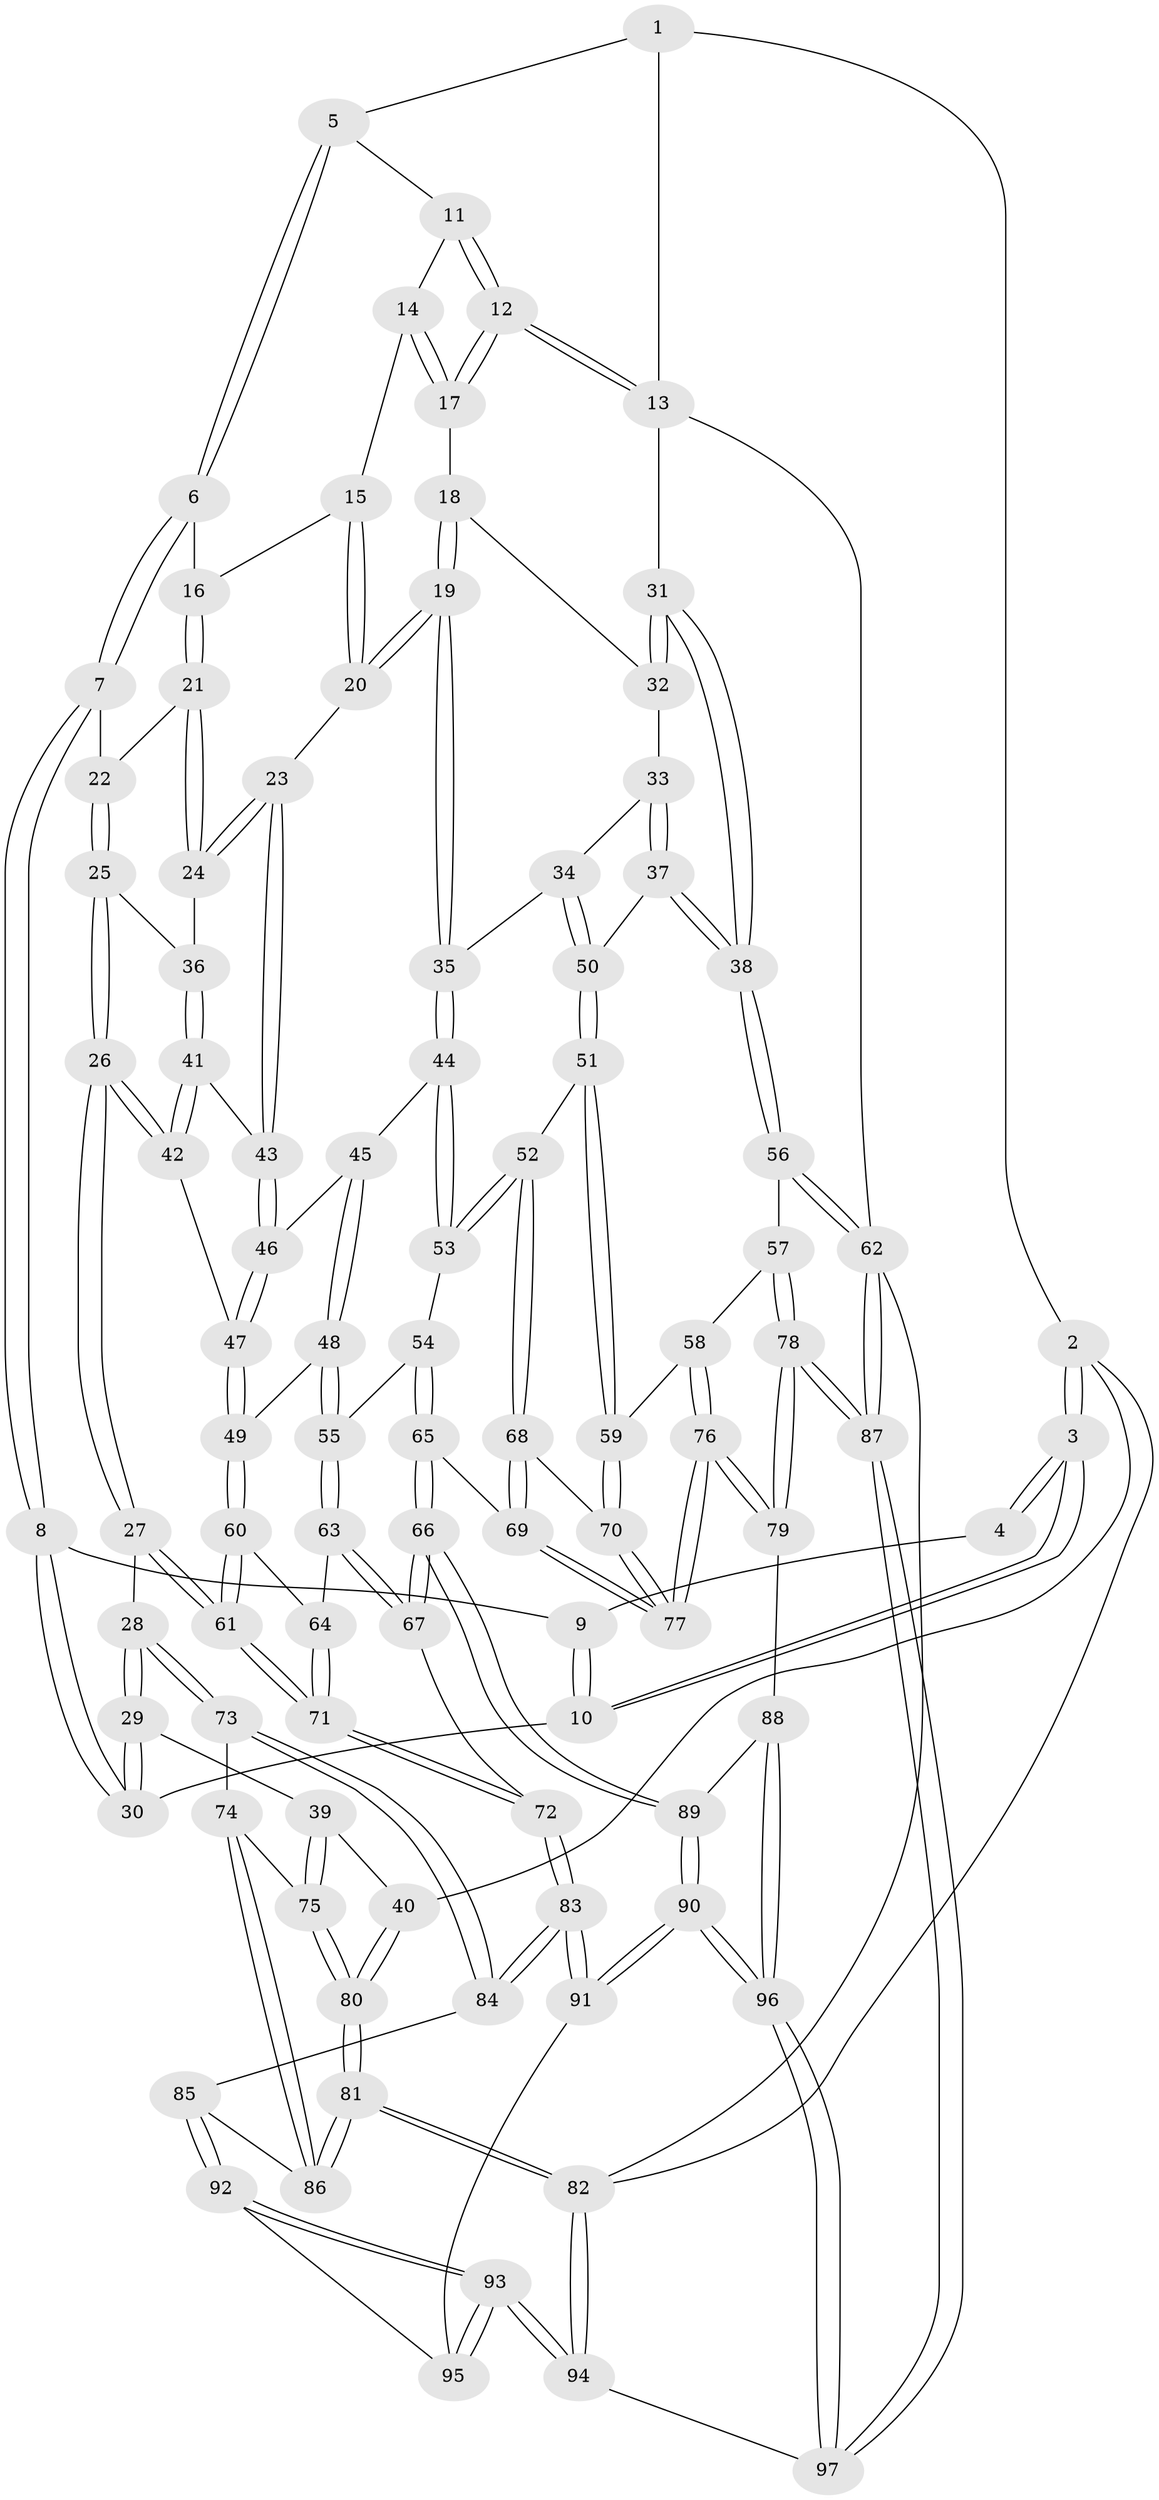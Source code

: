 // coarse degree distribution, {11: 0.017241379310344827, 3: 0.06896551724137931, 4: 0.39655172413793105, 6: 0.1896551724137931, 5: 0.3275862068965517}
// Generated by graph-tools (version 1.1) at 2025/21/03/04/25 18:21:24]
// undirected, 97 vertices, 239 edges
graph export_dot {
graph [start="1"]
  node [color=gray90,style=filled];
  1 [pos="+0.18590226165728763+0"];
  2 [pos="+0+0.21501097179143272"];
  3 [pos="+0+0.20430986408564103"];
  4 [pos="+0.15687963618408432+0"];
  5 [pos="+0.427728185599748+0"];
  6 [pos="+0.43154133060336003+0"];
  7 [pos="+0.3061654466949958+0.16187858197341604"];
  8 [pos="+0.2847401929256453+0.17371231409381993"];
  9 [pos="+0.16499187391831277+0.026381094387514743"];
  10 [pos="+0.06842326811289567+0.19587590472645836"];
  11 [pos="+0.7999878147907492+0"];
  12 [pos="+1+0"];
  13 [pos="+1+0"];
  14 [pos="+0.71277331995342+0.0599289174854688"];
  15 [pos="+0.661812856647701+0.07620481670984197"];
  16 [pos="+0.4895243196074083+0.006521120892359896"];
  17 [pos="+0.7867802896072872+0.15659078252712388"];
  18 [pos="+0.7824567403620329+0.20104098213922228"];
  19 [pos="+0.6615229325405055+0.26836872036803977"];
  20 [pos="+0.607453918548742+0.25130412760461623"];
  21 [pos="+0.5615060416749814+0.21055547548093653"];
  22 [pos="+0.35134313015209345+0.19066428871112637"];
  23 [pos="+0.60000967798261+0.2511990465742256"];
  24 [pos="+0.5938107423682688+0.24928185225101826"];
  25 [pos="+0.4461182835993489+0.31290925287905713"];
  26 [pos="+0.34190806913079175+0.4752269562532994"];
  27 [pos="+0.2955454833664541+0.5027367650955421"];
  28 [pos="+0.28710990785788465+0.5015921842736305"];
  29 [pos="+0.2679231997258737+0.4863414028269845"];
  30 [pos="+0.2434113376825351+0.21416698422014221"];
  31 [pos="+1+0.15575023026712928"];
  32 [pos="+0.8050222847258631+0.21509066603586993"];
  33 [pos="+0.8471360377838273+0.28845765745984975"];
  34 [pos="+0.7607642257655436+0.41939930603344755"];
  35 [pos="+0.7200227259005687+0.413417293311019"];
  36 [pos="+0.500742026463554+0.30047085413864905"];
  37 [pos="+1+0.37797949682418674"];
  38 [pos="+1+0.38899595724121566"];
  39 [pos="+0.04938028840774075+0.47243899095672587"];
  40 [pos="+0+0.4428011309437059"];
  41 [pos="+0.5106664557982927+0.4191983810495886"];
  42 [pos="+0.49555295796539883+0.45347502979601806"];
  43 [pos="+0.5702680015567825+0.3668335796748928"];
  44 [pos="+0.7137466553696267+0.42066573644690963"];
  45 [pos="+0.6732388132960069+0.44048165009340934"];
  46 [pos="+0.6004707459133066+0.4510147198916444"];
  47 [pos="+0.5560454450957869+0.4789592513869248"];
  48 [pos="+0.6358169039941125+0.5414613040060016"];
  49 [pos="+0.5656186964811298+0.5233783962065967"];
  50 [pos="+0.804078707287594+0.4411686322649042"];
  51 [pos="+0.821641707778818+0.5051482942972277"];
  52 [pos="+0.7247240011226318+0.5966839709983115"];
  53 [pos="+0.7136340589807769+0.5918546892102764"];
  54 [pos="+0.6806836680845318+0.5974422578113848"];
  55 [pos="+0.6702305230508636+0.5948233385331813"];
  56 [pos="+1+0.4997885336958132"];
  57 [pos="+0.963040220285384+0.5848961308772556"];
  58 [pos="+0.9194245957558117+0.5939859864386874"];
  59 [pos="+0.9011467630863805+0.5935685630188776"];
  60 [pos="+0.5450709624018911+0.5825071816693834"];
  61 [pos="+0.36984387565237065+0.5796086763815195"];
  62 [pos="+1+1"];
  63 [pos="+0.57694672077932+0.6255288232916743"];
  64 [pos="+0.5678795303244855+0.6162469496180607"];
  65 [pos="+0.6458192028708226+0.7475106675867111"];
  66 [pos="+0.6241957448689504+0.7570315642973222"];
  67 [pos="+0.5743855880472689+0.7201279443483903"];
  68 [pos="+0.7683345696841842+0.6412160213747471"];
  69 [pos="+0.6881009521710514+0.7439838188758146"];
  70 [pos="+0.8094938752775818+0.6521855736548982"];
  71 [pos="+0.4170942184260427+0.687528138604951"];
  72 [pos="+0.4321924972640148+0.735751843875898"];
  73 [pos="+0.2664612562961236+0.5503710190596202"];
  74 [pos="+0.14670938222989285+0.695934502602905"];
  75 [pos="+0.1113425995059901+0.703576058279774"];
  76 [pos="+0.8831534564980722+0.8882675304730265"];
  77 [pos="+0.8417841541787058+0.8271156808140819"];
  78 [pos="+0.9381054137190414+0.9585145849572898"];
  79 [pos="+0.89406136602222+0.9100605772578362"];
  80 [pos="+0+0.9042963468261992"];
  81 [pos="+0+1"];
  82 [pos="+0+1"];
  83 [pos="+0.413745203914307+0.7841349804709894"];
  84 [pos="+0.26754114063150475+0.7420389087834952"];
  85 [pos="+0.22139206760628588+0.7900338412501065"];
  86 [pos="+0.21300624118920888+0.7882914663585211"];
  87 [pos="+1+1"];
  88 [pos="+0.6757971059184208+0.8676302720586992"];
  89 [pos="+0.619894818806263+0.7991470574929856"];
  90 [pos="+0.4797933515302519+0.9357112372530914"];
  91 [pos="+0.4118994887939166+0.8409331333238964"];
  92 [pos="+0.2514986424161167+0.838259492283348"];
  93 [pos="+0.17742057099434896+1"];
  94 [pos="+0+1"];
  95 [pos="+0.3829025502604011+0.8481739161618413"];
  96 [pos="+0.5162141794231092+1"];
  97 [pos="+0.5167374776658639+1"];
  1 -- 2;
  1 -- 5;
  1 -- 13;
  2 -- 3;
  2 -- 3;
  2 -- 40;
  2 -- 82;
  3 -- 4;
  3 -- 4;
  3 -- 10;
  3 -- 10;
  4 -- 9;
  5 -- 6;
  5 -- 6;
  5 -- 11;
  6 -- 7;
  6 -- 7;
  6 -- 16;
  7 -- 8;
  7 -- 8;
  7 -- 22;
  8 -- 9;
  8 -- 30;
  8 -- 30;
  9 -- 10;
  9 -- 10;
  10 -- 30;
  11 -- 12;
  11 -- 12;
  11 -- 14;
  12 -- 13;
  12 -- 13;
  12 -- 17;
  12 -- 17;
  13 -- 31;
  13 -- 62;
  14 -- 15;
  14 -- 17;
  14 -- 17;
  15 -- 16;
  15 -- 20;
  15 -- 20;
  16 -- 21;
  16 -- 21;
  17 -- 18;
  18 -- 19;
  18 -- 19;
  18 -- 32;
  19 -- 20;
  19 -- 20;
  19 -- 35;
  19 -- 35;
  20 -- 23;
  21 -- 22;
  21 -- 24;
  21 -- 24;
  22 -- 25;
  22 -- 25;
  23 -- 24;
  23 -- 24;
  23 -- 43;
  23 -- 43;
  24 -- 36;
  25 -- 26;
  25 -- 26;
  25 -- 36;
  26 -- 27;
  26 -- 27;
  26 -- 42;
  26 -- 42;
  27 -- 28;
  27 -- 61;
  27 -- 61;
  28 -- 29;
  28 -- 29;
  28 -- 73;
  28 -- 73;
  29 -- 30;
  29 -- 30;
  29 -- 39;
  31 -- 32;
  31 -- 32;
  31 -- 38;
  31 -- 38;
  32 -- 33;
  33 -- 34;
  33 -- 37;
  33 -- 37;
  34 -- 35;
  34 -- 50;
  34 -- 50;
  35 -- 44;
  35 -- 44;
  36 -- 41;
  36 -- 41;
  37 -- 38;
  37 -- 38;
  37 -- 50;
  38 -- 56;
  38 -- 56;
  39 -- 40;
  39 -- 75;
  39 -- 75;
  40 -- 80;
  40 -- 80;
  41 -- 42;
  41 -- 42;
  41 -- 43;
  42 -- 47;
  43 -- 46;
  43 -- 46;
  44 -- 45;
  44 -- 53;
  44 -- 53;
  45 -- 46;
  45 -- 48;
  45 -- 48;
  46 -- 47;
  46 -- 47;
  47 -- 49;
  47 -- 49;
  48 -- 49;
  48 -- 55;
  48 -- 55;
  49 -- 60;
  49 -- 60;
  50 -- 51;
  50 -- 51;
  51 -- 52;
  51 -- 59;
  51 -- 59;
  52 -- 53;
  52 -- 53;
  52 -- 68;
  52 -- 68;
  53 -- 54;
  54 -- 55;
  54 -- 65;
  54 -- 65;
  55 -- 63;
  55 -- 63;
  56 -- 57;
  56 -- 62;
  56 -- 62;
  57 -- 58;
  57 -- 78;
  57 -- 78;
  58 -- 59;
  58 -- 76;
  58 -- 76;
  59 -- 70;
  59 -- 70;
  60 -- 61;
  60 -- 61;
  60 -- 64;
  61 -- 71;
  61 -- 71;
  62 -- 87;
  62 -- 87;
  62 -- 82;
  63 -- 64;
  63 -- 67;
  63 -- 67;
  64 -- 71;
  64 -- 71;
  65 -- 66;
  65 -- 66;
  65 -- 69;
  66 -- 67;
  66 -- 67;
  66 -- 89;
  66 -- 89;
  67 -- 72;
  68 -- 69;
  68 -- 69;
  68 -- 70;
  69 -- 77;
  69 -- 77;
  70 -- 77;
  70 -- 77;
  71 -- 72;
  71 -- 72;
  72 -- 83;
  72 -- 83;
  73 -- 74;
  73 -- 84;
  73 -- 84;
  74 -- 75;
  74 -- 86;
  74 -- 86;
  75 -- 80;
  75 -- 80;
  76 -- 77;
  76 -- 77;
  76 -- 79;
  76 -- 79;
  78 -- 79;
  78 -- 79;
  78 -- 87;
  78 -- 87;
  79 -- 88;
  80 -- 81;
  80 -- 81;
  81 -- 82;
  81 -- 82;
  81 -- 86;
  81 -- 86;
  82 -- 94;
  82 -- 94;
  83 -- 84;
  83 -- 84;
  83 -- 91;
  83 -- 91;
  84 -- 85;
  85 -- 86;
  85 -- 92;
  85 -- 92;
  87 -- 97;
  87 -- 97;
  88 -- 89;
  88 -- 96;
  88 -- 96;
  89 -- 90;
  89 -- 90;
  90 -- 91;
  90 -- 91;
  90 -- 96;
  90 -- 96;
  91 -- 95;
  92 -- 93;
  92 -- 93;
  92 -- 95;
  93 -- 94;
  93 -- 94;
  93 -- 95;
  93 -- 95;
  94 -- 97;
  96 -- 97;
  96 -- 97;
}
